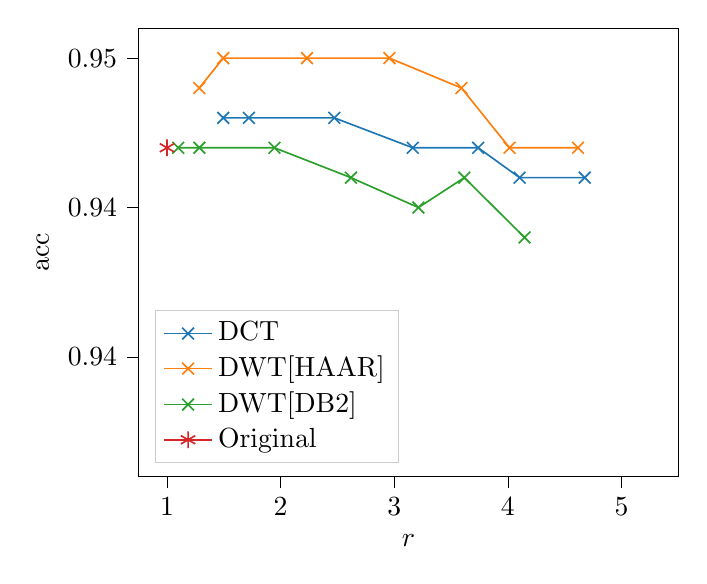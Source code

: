 % This file was created with tikzplotlib v0.10.1.
\begin{tikzpicture}

\definecolor{crimson2143940}{RGB}{214,39,40}
\definecolor{darkgray176}{RGB}{176,176,176}
\definecolor{darkorange25512714}{RGB}{255,127,14}
\definecolor{forestgreen4416044}{RGB}{44,160,44}
\definecolor{lightgray204}{RGB}{204,204,204}
\definecolor{steelblue31119180}{RGB}{31,119,180}

\begin{axis}[
legend cell align={left},
legend style={
  fill opacity=0.8,
  draw opacity=1,
  text opacity=1,
  at={(0.03,0.03)},
  anchor=south west,
  draw=lightgray204
},
tick align=outside,
tick pos=left,
x grid style={darkgray176},
xlabel={\(\displaystyle r\)},
xmin=0.75, xmax=5.5,
xtick style={color=black},
y grid style={darkgray176},
ylabel={acc},
ymin=0.936, ymax=0.951,
ytick style={color=black}
]
\addplot [semithick, steelblue31119180, mark=x, mark size=3.0, mark options={solid}]
table {%
4.677 0.946
4.104 0.946
3.739 0.947
3.163 0.947
2.473 0.948
1.721 0.948
1.495 0.948
};
\addlegendentry{DCT}
\addplot [semithick, darkorange25512714, mark=x, mark size=3.0, mark options={solid}]
table {%
4.618 0.947
4.015 0.947
3.592 0.949
2.958 0.95
2.232 0.95
1.495 0.95
1.284 0.949
};
\addlegendentry{DWT[HAAR]}
\addplot [semithick, forestgreen4416044, mark=x, mark size=3.0, mark options={solid}]
table {%
4.147 0.944
3.617 0.946
3.213 0.945
2.619 0.946
1.946 0.947
1.285 0.947
1.099 0.947
};
\addlegendentry{DWT[DB2]}
\addplot [semithick, crimson2143940, mark=asterisk, mark size=3.0, mark options={solid}]
table {%
1.0 0.947
};
\addlegendentry{Original}
\end{axis}

\end{tikzpicture}
